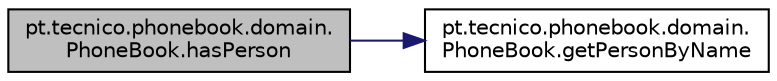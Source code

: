 digraph "pt.tecnico.phonebook.domain.PhoneBook.hasPerson"
{
  edge [fontname="Helvetica",fontsize="10",labelfontname="Helvetica",labelfontsize="10"];
  node [fontname="Helvetica",fontsize="10",shape=record];
  rankdir="LR";
  Node7 [label="pt.tecnico.phonebook.domain.\lPhoneBook.hasPerson",height=0.2,width=0.4,color="black", fillcolor="grey75", style="filled", fontcolor="black"];
  Node7 -> Node8 [color="midnightblue",fontsize="10",style="solid",fontname="Helvetica"];
  Node8 [label="pt.tecnico.phonebook.domain.\lPhoneBook.getPersonByName",height=0.2,width=0.4,color="black", fillcolor="white", style="filled",URL="$classpt_1_1tecnico_1_1phonebook_1_1domain_1_1PhoneBook.html#ac605e9894944972f6a77a090193c9504"];
}
